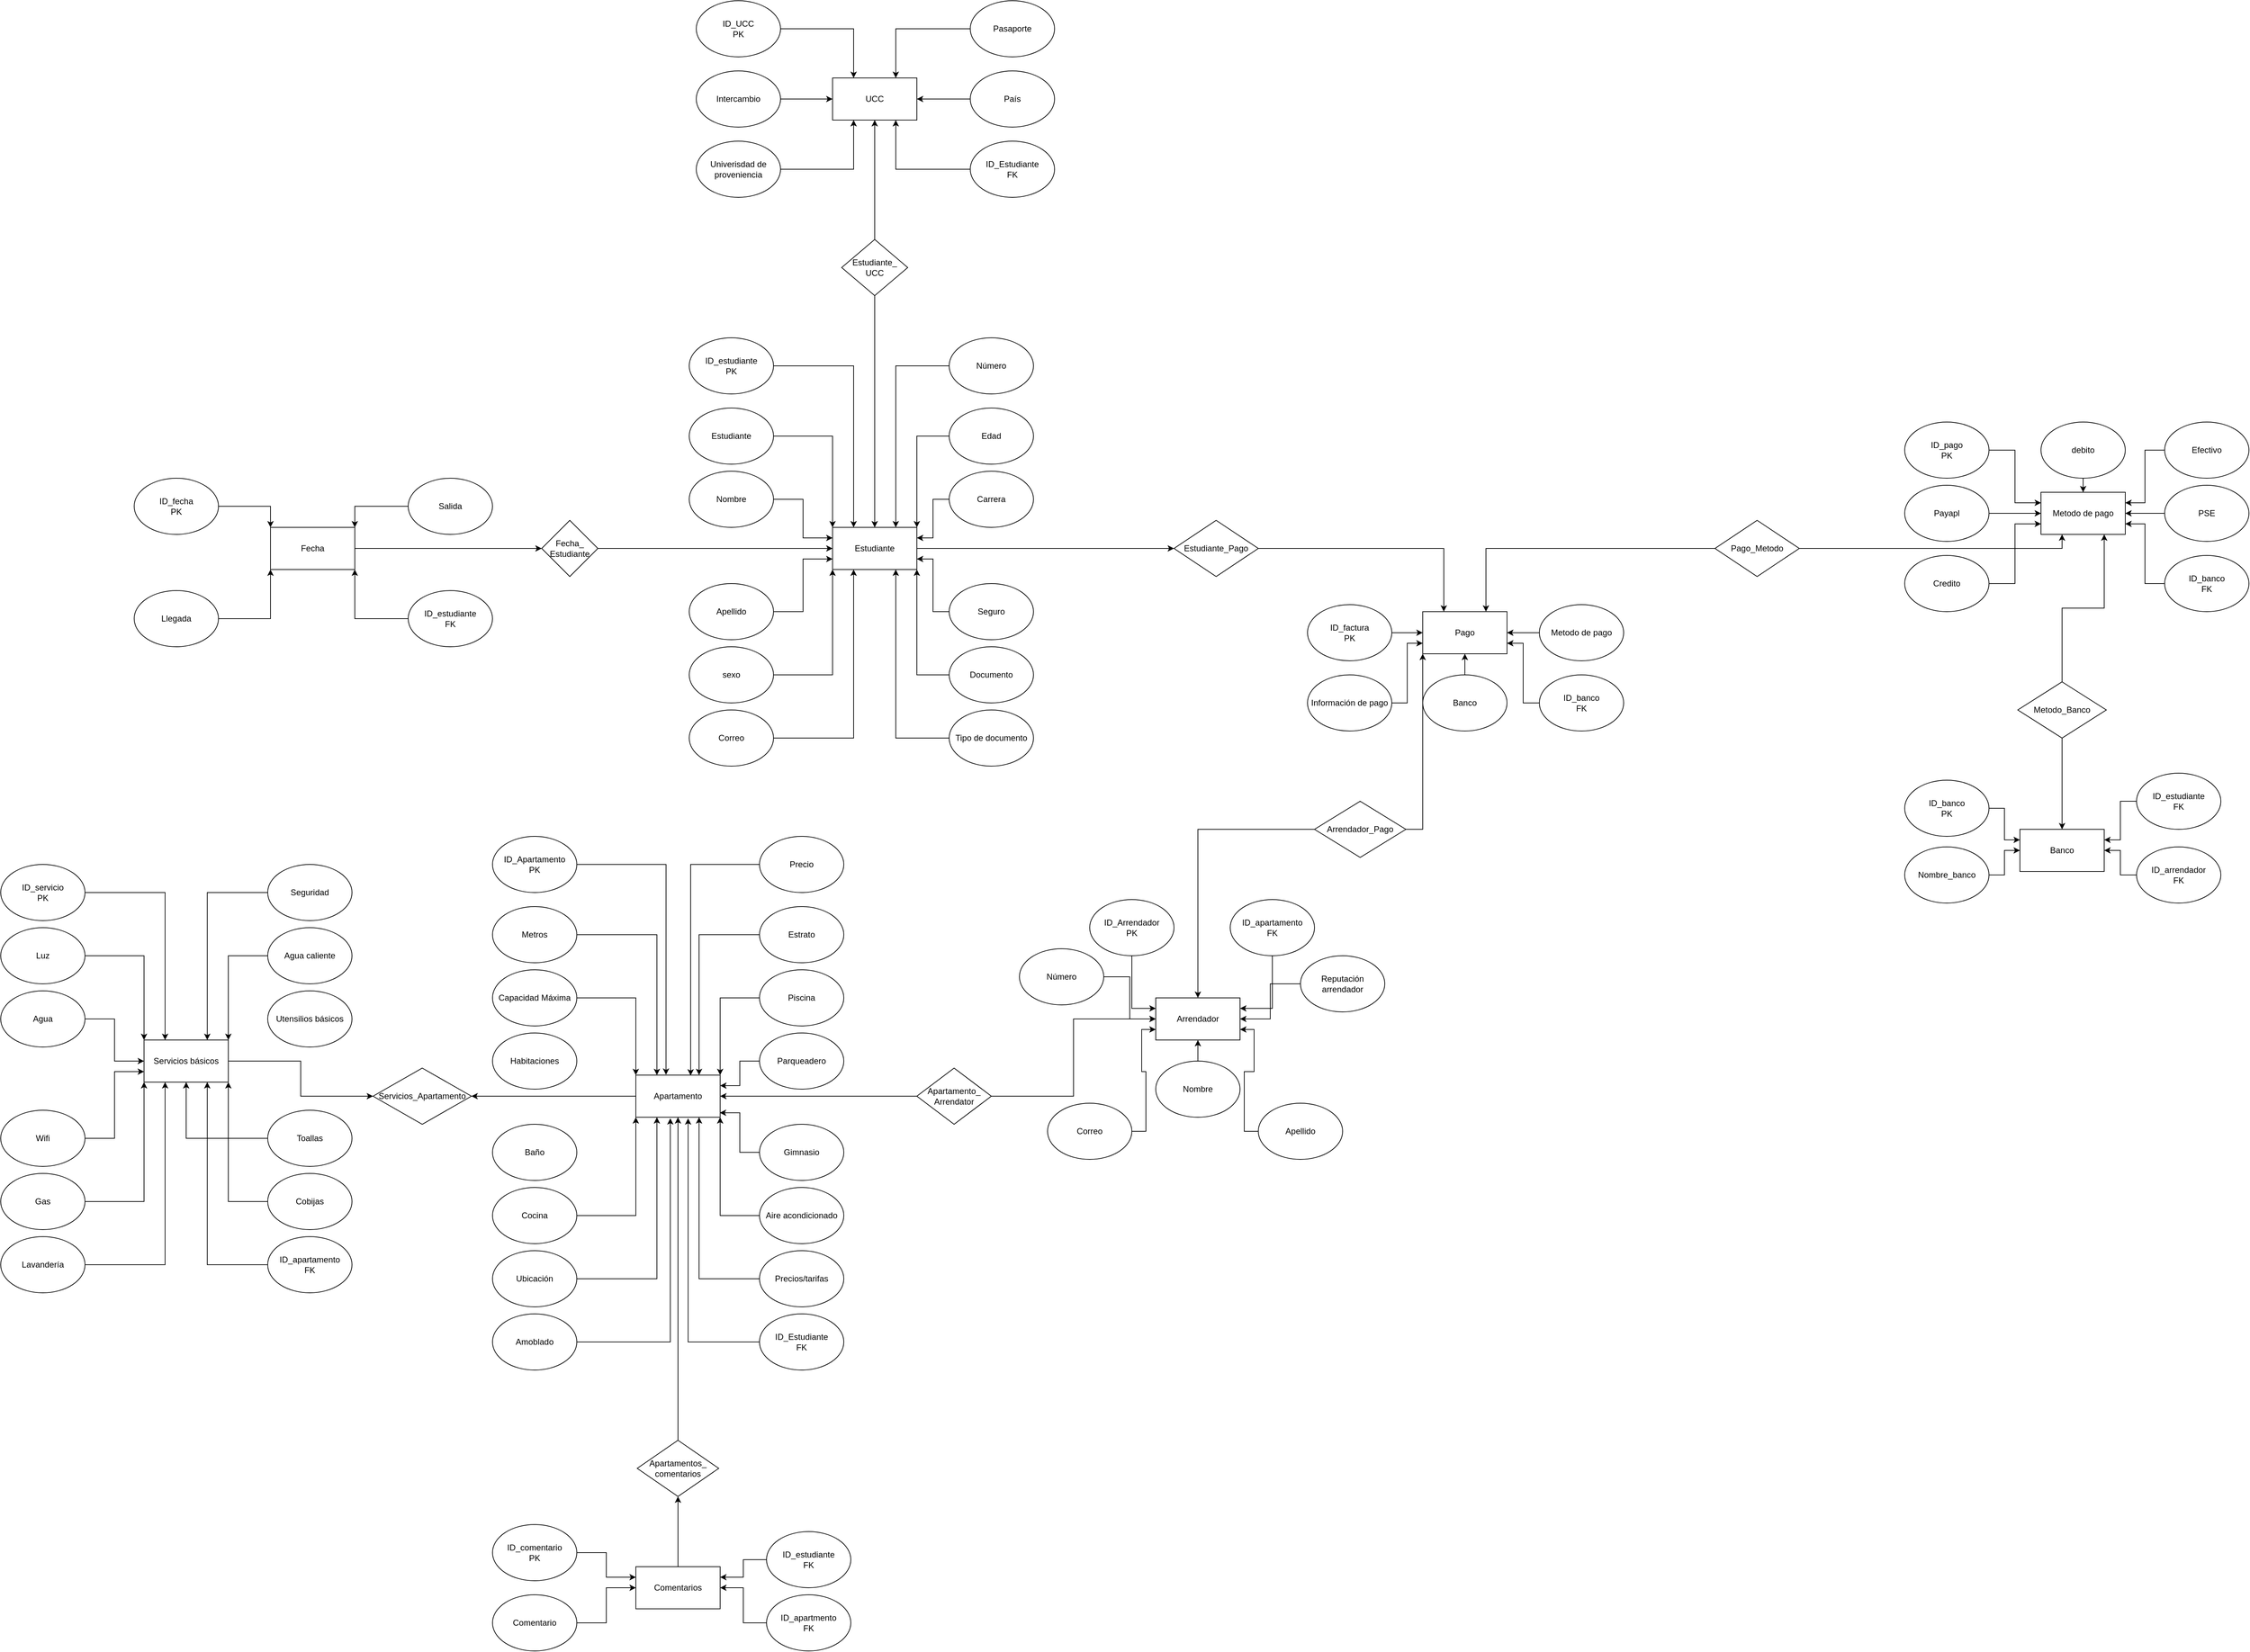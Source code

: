 <mxfile version="23.1.6" type="github">
  <diagram name="Página-1" id="ZzNNHVe_8twTR8Mrtp7F">
    <mxGraphModel dx="5942" dy="2925" grid="1" gridSize="10" guides="1" tooltips="1" connect="1" arrows="1" fold="1" page="1" pageScale="1" pageWidth="827" pageHeight="1169" math="0" shadow="0">
      <root>
        <mxCell id="0" />
        <mxCell id="1" parent="0" />
        <mxCell id="fCJxAa_oTawiMewNM9nU-630" style="edgeStyle=orthogonalEdgeStyle;rounded=0;orthogonalLoop=1;jettySize=auto;html=1;entryX=0;entryY=0.5;entryDx=0;entryDy=0;" edge="1" parent="1" source="fCJxAa_oTawiMewNM9nU-1" target="fCJxAa_oTawiMewNM9nU-629">
          <mxGeometry relative="1" as="geometry" />
        </mxCell>
        <mxCell id="fCJxAa_oTawiMewNM9nU-1" value="Estudiante" style="rounded=0;whiteSpace=wrap;html=1;" vertex="1" parent="1">
          <mxGeometry x="294" y="90" width="120" height="60" as="geometry" />
        </mxCell>
        <mxCell id="fCJxAa_oTawiMewNM9nU-24" style="edgeStyle=orthogonalEdgeStyle;rounded=0;orthogonalLoop=1;jettySize=auto;html=1;entryX=0;entryY=0;entryDx=0;entryDy=0;" edge="1" parent="1" source="fCJxAa_oTawiMewNM9nU-2" target="fCJxAa_oTawiMewNM9nU-1">
          <mxGeometry relative="1" as="geometry" />
        </mxCell>
        <mxCell id="fCJxAa_oTawiMewNM9nU-2" value="Estudiante" style="ellipse;whiteSpace=wrap;html=1;" vertex="1" parent="1">
          <mxGeometry x="90" y="-80" width="120" height="80" as="geometry" />
        </mxCell>
        <mxCell id="fCJxAa_oTawiMewNM9nU-26" style="edgeStyle=orthogonalEdgeStyle;rounded=0;orthogonalLoop=1;jettySize=auto;html=1;exitX=1;exitY=0.5;exitDx=0;exitDy=0;entryX=0;entryY=1;entryDx=0;entryDy=0;" edge="1" parent="1" source="fCJxAa_oTawiMewNM9nU-3" target="fCJxAa_oTawiMewNM9nU-1">
          <mxGeometry relative="1" as="geometry" />
        </mxCell>
        <mxCell id="fCJxAa_oTawiMewNM9nU-3" value="sexo" style="ellipse;whiteSpace=wrap;html=1;" vertex="1" parent="1">
          <mxGeometry x="90" y="260" width="120" height="80" as="geometry" />
        </mxCell>
        <mxCell id="fCJxAa_oTawiMewNM9nU-793" style="edgeStyle=orthogonalEdgeStyle;rounded=0;orthogonalLoop=1;jettySize=auto;html=1;entryX=0;entryY=0.75;entryDx=0;entryDy=0;" edge="1" parent="1" source="fCJxAa_oTawiMewNM9nU-4" target="fCJxAa_oTawiMewNM9nU-1">
          <mxGeometry relative="1" as="geometry" />
        </mxCell>
        <mxCell id="fCJxAa_oTawiMewNM9nU-4" value="Apellido" style="ellipse;whiteSpace=wrap;html=1;" vertex="1" parent="1">
          <mxGeometry x="90" y="170" width="120" height="80" as="geometry" />
        </mxCell>
        <mxCell id="fCJxAa_oTawiMewNM9nU-792" style="edgeStyle=orthogonalEdgeStyle;rounded=0;orthogonalLoop=1;jettySize=auto;html=1;entryX=0;entryY=0.25;entryDx=0;entryDy=0;" edge="1" parent="1" source="fCJxAa_oTawiMewNM9nU-6" target="fCJxAa_oTawiMewNM9nU-1">
          <mxGeometry relative="1" as="geometry" />
        </mxCell>
        <mxCell id="fCJxAa_oTawiMewNM9nU-6" value="Nombre" style="ellipse;whiteSpace=wrap;html=1;" vertex="1" parent="1">
          <mxGeometry x="90" y="10" width="120" height="80" as="geometry" />
        </mxCell>
        <mxCell id="fCJxAa_oTawiMewNM9nU-31" style="edgeStyle=orthogonalEdgeStyle;rounded=0;orthogonalLoop=1;jettySize=auto;html=1;exitX=1;exitY=0.5;exitDx=0;exitDy=0;entryX=0.25;entryY=1;entryDx=0;entryDy=0;" edge="1" parent="1" source="fCJxAa_oTawiMewNM9nU-7" target="fCJxAa_oTawiMewNM9nU-1">
          <mxGeometry relative="1" as="geometry" />
        </mxCell>
        <mxCell id="fCJxAa_oTawiMewNM9nU-7" value="Correo" style="ellipse;whiteSpace=wrap;html=1;" vertex="1" parent="1">
          <mxGeometry x="90" y="350" width="120" height="80" as="geometry" />
        </mxCell>
        <mxCell id="fCJxAa_oTawiMewNM9nU-32" style="edgeStyle=orthogonalEdgeStyle;rounded=0;orthogonalLoop=1;jettySize=auto;html=1;exitX=1;exitY=0.5;exitDx=0;exitDy=0;entryX=0.25;entryY=0;entryDx=0;entryDy=0;" edge="1" parent="1" source="fCJxAa_oTawiMewNM9nU-8" target="fCJxAa_oTawiMewNM9nU-1">
          <mxGeometry relative="1" as="geometry" />
        </mxCell>
        <mxCell id="fCJxAa_oTawiMewNM9nU-8" value="ID_estudiante&lt;br&gt;PK" style="ellipse;whiteSpace=wrap;html=1;" vertex="1" parent="1">
          <mxGeometry x="90" y="-180" width="120" height="80" as="geometry" />
        </mxCell>
        <mxCell id="fCJxAa_oTawiMewNM9nU-39" style="edgeStyle=orthogonalEdgeStyle;rounded=0;orthogonalLoop=1;jettySize=auto;html=1;entryX=0.75;entryY=1;entryDx=0;entryDy=0;" edge="1" parent="1" source="fCJxAa_oTawiMewNM9nU-10" target="fCJxAa_oTawiMewNM9nU-1">
          <mxGeometry relative="1" as="geometry" />
        </mxCell>
        <mxCell id="fCJxAa_oTawiMewNM9nU-10" value="Tipo de documento" style="ellipse;whiteSpace=wrap;html=1;" vertex="1" parent="1">
          <mxGeometry x="460" y="350" width="120" height="80" as="geometry" />
        </mxCell>
        <mxCell id="fCJxAa_oTawiMewNM9nU-33" style="edgeStyle=orthogonalEdgeStyle;rounded=0;orthogonalLoop=1;jettySize=auto;html=1;entryX=0.75;entryY=0;entryDx=0;entryDy=0;" edge="1" parent="1" source="fCJxAa_oTawiMewNM9nU-12" target="fCJxAa_oTawiMewNM9nU-1">
          <mxGeometry relative="1" as="geometry" />
        </mxCell>
        <mxCell id="fCJxAa_oTawiMewNM9nU-12" value="Número" style="ellipse;whiteSpace=wrap;html=1;" vertex="1" parent="1">
          <mxGeometry x="460" y="-180" width="120" height="80" as="geometry" />
        </mxCell>
        <mxCell id="fCJxAa_oTawiMewNM9nU-30" style="edgeStyle=orthogonalEdgeStyle;rounded=0;orthogonalLoop=1;jettySize=auto;html=1;entryX=1;entryY=0;entryDx=0;entryDy=0;" edge="1" parent="1" source="fCJxAa_oTawiMewNM9nU-13" target="fCJxAa_oTawiMewNM9nU-1">
          <mxGeometry relative="1" as="geometry" />
        </mxCell>
        <mxCell id="fCJxAa_oTawiMewNM9nU-13" value="Edad" style="ellipse;whiteSpace=wrap;html=1;" vertex="1" parent="1">
          <mxGeometry x="460" y="-80" width="120" height="80" as="geometry" />
        </mxCell>
        <mxCell id="fCJxAa_oTawiMewNM9nU-38" style="edgeStyle=orthogonalEdgeStyle;rounded=0;orthogonalLoop=1;jettySize=auto;html=1;entryX=1;entryY=1;entryDx=0;entryDy=0;" edge="1" parent="1" source="fCJxAa_oTawiMewNM9nU-14" target="fCJxAa_oTawiMewNM9nU-1">
          <mxGeometry relative="1" as="geometry" />
        </mxCell>
        <mxCell id="fCJxAa_oTawiMewNM9nU-14" value="Documento" style="ellipse;whiteSpace=wrap;html=1;" vertex="1" parent="1">
          <mxGeometry x="460" y="260" width="120" height="80" as="geometry" />
        </mxCell>
        <mxCell id="fCJxAa_oTawiMewNM9nU-794" style="edgeStyle=orthogonalEdgeStyle;rounded=0;orthogonalLoop=1;jettySize=auto;html=1;entryX=1;entryY=0.75;entryDx=0;entryDy=0;" edge="1" parent="1" source="fCJxAa_oTawiMewNM9nU-15" target="fCJxAa_oTawiMewNM9nU-1">
          <mxGeometry relative="1" as="geometry" />
        </mxCell>
        <mxCell id="fCJxAa_oTawiMewNM9nU-15" value="Seguro" style="ellipse;whiteSpace=wrap;html=1;" vertex="1" parent="1">
          <mxGeometry x="460" y="170" width="120" height="80" as="geometry" />
        </mxCell>
        <mxCell id="fCJxAa_oTawiMewNM9nU-795" style="edgeStyle=orthogonalEdgeStyle;rounded=0;orthogonalLoop=1;jettySize=auto;html=1;entryX=1;entryY=0.25;entryDx=0;entryDy=0;" edge="1" parent="1" source="fCJxAa_oTawiMewNM9nU-16" target="fCJxAa_oTawiMewNM9nU-1">
          <mxGeometry relative="1" as="geometry" />
        </mxCell>
        <mxCell id="fCJxAa_oTawiMewNM9nU-16" value="Carrera" style="ellipse;whiteSpace=wrap;html=1;" vertex="1" parent="1">
          <mxGeometry x="460" y="10" width="120" height="80" as="geometry" />
        </mxCell>
        <mxCell id="fCJxAa_oTawiMewNM9nU-43" value="UCC" style="rounded=0;whiteSpace=wrap;html=1;" vertex="1" parent="1">
          <mxGeometry x="294" y="-550" width="120" height="60" as="geometry" />
        </mxCell>
        <mxCell id="fCJxAa_oTawiMewNM9nU-71" style="edgeStyle=orthogonalEdgeStyle;rounded=0;orthogonalLoop=1;jettySize=auto;html=1;entryX=0;entryY=0.5;entryDx=0;entryDy=0;" edge="1" parent="1" source="fCJxAa_oTawiMewNM9nU-45" target="fCJxAa_oTawiMewNM9nU-43">
          <mxGeometry relative="1" as="geometry" />
        </mxCell>
        <mxCell id="fCJxAa_oTawiMewNM9nU-45" value="Intercambio" style="ellipse;whiteSpace=wrap;html=1;" vertex="1" parent="1">
          <mxGeometry x="100" y="-560" width="120" height="80" as="geometry" />
        </mxCell>
        <mxCell id="fCJxAa_oTawiMewNM9nU-75" style="edgeStyle=orthogonalEdgeStyle;rounded=0;orthogonalLoop=1;jettySize=auto;html=1;entryX=0.25;entryY=1;entryDx=0;entryDy=0;" edge="1" parent="1" source="fCJxAa_oTawiMewNM9nU-51" target="fCJxAa_oTawiMewNM9nU-43">
          <mxGeometry relative="1" as="geometry" />
        </mxCell>
        <mxCell id="fCJxAa_oTawiMewNM9nU-51" value="Univerisdad de proveniencia" style="ellipse;whiteSpace=wrap;html=1;" vertex="1" parent="1">
          <mxGeometry x="100" y="-460" width="120" height="80" as="geometry" />
        </mxCell>
        <mxCell id="fCJxAa_oTawiMewNM9nU-73" style="edgeStyle=orthogonalEdgeStyle;rounded=0;orthogonalLoop=1;jettySize=auto;html=1;entryX=0.25;entryY=0;entryDx=0;entryDy=0;" edge="1" parent="1" source="fCJxAa_oTawiMewNM9nU-55" target="fCJxAa_oTawiMewNM9nU-43">
          <mxGeometry relative="1" as="geometry" />
        </mxCell>
        <mxCell id="fCJxAa_oTawiMewNM9nU-55" value="ID_UCC&lt;br&gt;PK" style="ellipse;whiteSpace=wrap;html=1;" vertex="1" parent="1">
          <mxGeometry x="100" y="-660" width="120" height="80" as="geometry" />
        </mxCell>
        <mxCell id="fCJxAa_oTawiMewNM9nU-74" style="edgeStyle=orthogonalEdgeStyle;rounded=0;orthogonalLoop=1;jettySize=auto;html=1;entryX=0.75;entryY=0;entryDx=0;entryDy=0;" edge="1" parent="1" source="fCJxAa_oTawiMewNM9nU-59" target="fCJxAa_oTawiMewNM9nU-43">
          <mxGeometry relative="1" as="geometry" />
        </mxCell>
        <mxCell id="fCJxAa_oTawiMewNM9nU-59" value="Pasaporte" style="ellipse;whiteSpace=wrap;html=1;" vertex="1" parent="1">
          <mxGeometry x="490" y="-660" width="120" height="80" as="geometry" />
        </mxCell>
        <mxCell id="fCJxAa_oTawiMewNM9nU-72" style="edgeStyle=orthogonalEdgeStyle;rounded=0;orthogonalLoop=1;jettySize=auto;html=1;entryX=1;entryY=0.5;entryDx=0;entryDy=0;" edge="1" parent="1" source="fCJxAa_oTawiMewNM9nU-61" target="fCJxAa_oTawiMewNM9nU-43">
          <mxGeometry relative="1" as="geometry" />
        </mxCell>
        <mxCell id="fCJxAa_oTawiMewNM9nU-61" value="País" style="ellipse;whiteSpace=wrap;html=1;" vertex="1" parent="1">
          <mxGeometry x="490" y="-560" width="120" height="80" as="geometry" />
        </mxCell>
        <mxCell id="fCJxAa_oTawiMewNM9nU-202" style="edgeStyle=orthogonalEdgeStyle;rounded=0;orthogonalLoop=1;jettySize=auto;html=1;exitX=0;exitY=0.5;exitDx=0;exitDy=0;entryX=0.75;entryY=1;entryDx=0;entryDy=0;" edge="1" parent="1" source="fCJxAa_oTawiMewNM9nU-67" target="fCJxAa_oTawiMewNM9nU-43">
          <mxGeometry relative="1" as="geometry" />
        </mxCell>
        <mxCell id="fCJxAa_oTawiMewNM9nU-67" value="ID_Estudiante&lt;br&gt;FK" style="ellipse;whiteSpace=wrap;html=1;" vertex="1" parent="1">
          <mxGeometry x="490" y="-460" width="120" height="80" as="geometry" />
        </mxCell>
        <mxCell id="fCJxAa_oTawiMewNM9nU-294" value="Arrendador" style="rounded=0;whiteSpace=wrap;html=1;" vertex="1" parent="1">
          <mxGeometry x="754" y="760" width="120" height="60" as="geometry" />
        </mxCell>
        <mxCell id="fCJxAa_oTawiMewNM9nU-302" style="edgeStyle=orthogonalEdgeStyle;rounded=0;orthogonalLoop=1;jettySize=auto;html=1;entryX=0;entryY=0.25;entryDx=0;entryDy=0;" edge="1" parent="1" source="fCJxAa_oTawiMewNM9nU-295" target="fCJxAa_oTawiMewNM9nU-294">
          <mxGeometry relative="1" as="geometry" />
        </mxCell>
        <mxCell id="fCJxAa_oTawiMewNM9nU-295" value="ID_Arrendador&lt;br&gt;PK" style="ellipse;whiteSpace=wrap;html=1;" vertex="1" parent="1">
          <mxGeometry x="660" y="620" width="120" height="80" as="geometry" />
        </mxCell>
        <mxCell id="fCJxAa_oTawiMewNM9nU-304" style="edgeStyle=orthogonalEdgeStyle;rounded=0;orthogonalLoop=1;jettySize=auto;html=1;entryX=0;entryY=0.75;entryDx=0;entryDy=0;" edge="1" parent="1" source="fCJxAa_oTawiMewNM9nU-296" target="fCJxAa_oTawiMewNM9nU-294">
          <mxGeometry relative="1" as="geometry" />
        </mxCell>
        <mxCell id="fCJxAa_oTawiMewNM9nU-296" value="Correo" style="ellipse;whiteSpace=wrap;html=1;" vertex="1" parent="1">
          <mxGeometry x="600" y="910" width="120" height="80" as="geometry" />
        </mxCell>
        <mxCell id="fCJxAa_oTawiMewNM9nU-303" style="edgeStyle=orthogonalEdgeStyle;rounded=0;orthogonalLoop=1;jettySize=auto;html=1;exitX=1;exitY=0.5;exitDx=0;exitDy=0;entryX=0;entryY=0.5;entryDx=0;entryDy=0;" edge="1" parent="1" source="fCJxAa_oTawiMewNM9nU-297" target="fCJxAa_oTawiMewNM9nU-294">
          <mxGeometry relative="1" as="geometry" />
        </mxCell>
        <mxCell id="fCJxAa_oTawiMewNM9nU-297" value="Número" style="ellipse;whiteSpace=wrap;html=1;" vertex="1" parent="1">
          <mxGeometry x="560" y="690" width="120" height="80" as="geometry" />
        </mxCell>
        <mxCell id="fCJxAa_oTawiMewNM9nU-305" style="edgeStyle=orthogonalEdgeStyle;rounded=0;orthogonalLoop=1;jettySize=auto;html=1;" edge="1" parent="1" source="fCJxAa_oTawiMewNM9nU-298" target="fCJxAa_oTawiMewNM9nU-294">
          <mxGeometry relative="1" as="geometry" />
        </mxCell>
        <mxCell id="fCJxAa_oTawiMewNM9nU-298" value="Nombre" style="ellipse;whiteSpace=wrap;html=1;" vertex="1" parent="1">
          <mxGeometry x="754" y="850" width="120" height="80" as="geometry" />
        </mxCell>
        <mxCell id="fCJxAa_oTawiMewNM9nU-308" style="edgeStyle=orthogonalEdgeStyle;rounded=0;orthogonalLoop=1;jettySize=auto;html=1;entryX=1;entryY=0.25;entryDx=0;entryDy=0;" edge="1" parent="1" source="fCJxAa_oTawiMewNM9nU-299" target="fCJxAa_oTawiMewNM9nU-294">
          <mxGeometry relative="1" as="geometry" />
        </mxCell>
        <mxCell id="fCJxAa_oTawiMewNM9nU-299" value="ID_apartamento&lt;br&gt;FK" style="ellipse;whiteSpace=wrap;html=1;" vertex="1" parent="1">
          <mxGeometry x="860" y="620" width="120" height="80" as="geometry" />
        </mxCell>
        <mxCell id="fCJxAa_oTawiMewNM9nU-306" style="edgeStyle=orthogonalEdgeStyle;rounded=0;orthogonalLoop=1;jettySize=auto;html=1;entryX=1;entryY=0.75;entryDx=0;entryDy=0;" edge="1" parent="1" source="fCJxAa_oTawiMewNM9nU-300" target="fCJxAa_oTawiMewNM9nU-294">
          <mxGeometry relative="1" as="geometry" />
        </mxCell>
        <mxCell id="fCJxAa_oTawiMewNM9nU-300" value="Apellido" style="ellipse;whiteSpace=wrap;html=1;" vertex="1" parent="1">
          <mxGeometry x="900" y="910" width="120" height="80" as="geometry" />
        </mxCell>
        <mxCell id="fCJxAa_oTawiMewNM9nU-307" style="edgeStyle=orthogonalEdgeStyle;rounded=0;orthogonalLoop=1;jettySize=auto;html=1;entryX=1;entryY=0.5;entryDx=0;entryDy=0;" edge="1" parent="1" source="fCJxAa_oTawiMewNM9nU-301" target="fCJxAa_oTawiMewNM9nU-294">
          <mxGeometry relative="1" as="geometry" />
        </mxCell>
        <mxCell id="fCJxAa_oTawiMewNM9nU-301" value="Reputación arrendador" style="ellipse;whiteSpace=wrap;html=1;" vertex="1" parent="1">
          <mxGeometry x="960" y="700" width="120" height="80" as="geometry" />
        </mxCell>
        <mxCell id="fCJxAa_oTawiMewNM9nU-726" style="edgeStyle=orthogonalEdgeStyle;rounded=0;orthogonalLoop=1;jettySize=auto;html=1;entryX=1;entryY=0.5;entryDx=0;entryDy=0;" edge="1" parent="1" source="fCJxAa_oTawiMewNM9nU-334" target="fCJxAa_oTawiMewNM9nU-724">
          <mxGeometry relative="1" as="geometry" />
        </mxCell>
        <mxCell id="fCJxAa_oTawiMewNM9nU-334" value="Apartamento" style="rounded=0;whiteSpace=wrap;html=1;" vertex="1" parent="1">
          <mxGeometry x="14" y="870" width="120" height="60" as="geometry" />
        </mxCell>
        <mxCell id="fCJxAa_oTawiMewNM9nU-335" style="edgeStyle=orthogonalEdgeStyle;rounded=0;orthogonalLoop=1;jettySize=auto;html=1;entryX=0;entryY=0;entryDx=0;entryDy=0;" edge="1" parent="1" source="fCJxAa_oTawiMewNM9nU-336" target="fCJxAa_oTawiMewNM9nU-334">
          <mxGeometry relative="1" as="geometry" />
        </mxCell>
        <mxCell id="fCJxAa_oTawiMewNM9nU-336" value="Capacidad Máxima" style="ellipse;whiteSpace=wrap;html=1;" vertex="1" parent="1">
          <mxGeometry x="-190" y="720" width="120" height="80" as="geometry" />
        </mxCell>
        <mxCell id="fCJxAa_oTawiMewNM9nU-337" style="edgeStyle=orthogonalEdgeStyle;rounded=0;orthogonalLoop=1;jettySize=auto;html=1;exitX=1;exitY=0.5;exitDx=0;exitDy=0;entryX=0;entryY=1;entryDx=0;entryDy=0;" edge="1" parent="1" source="fCJxAa_oTawiMewNM9nU-338" target="fCJxAa_oTawiMewNM9nU-334">
          <mxGeometry relative="1" as="geometry" />
        </mxCell>
        <mxCell id="fCJxAa_oTawiMewNM9nU-338" value="Cocina" style="ellipse;whiteSpace=wrap;html=1;" vertex="1" parent="1">
          <mxGeometry x="-190" y="1030" width="120" height="80" as="geometry" />
        </mxCell>
        <mxCell id="fCJxAa_oTawiMewNM9nU-340" value="Baño" style="ellipse;whiteSpace=wrap;html=1;" vertex="1" parent="1">
          <mxGeometry x="-190" y="940" width="120" height="80" as="geometry" />
        </mxCell>
        <mxCell id="fCJxAa_oTawiMewNM9nU-342" value="Habitaciones" style="ellipse;whiteSpace=wrap;html=1;" vertex="1" parent="1">
          <mxGeometry x="-190" y="810" width="120" height="80" as="geometry" />
        </mxCell>
        <mxCell id="fCJxAa_oTawiMewNM9nU-343" style="edgeStyle=orthogonalEdgeStyle;rounded=0;orthogonalLoop=1;jettySize=auto;html=1;exitX=1;exitY=0.5;exitDx=0;exitDy=0;entryX=0.25;entryY=1;entryDx=0;entryDy=0;" edge="1" parent="1" source="fCJxAa_oTawiMewNM9nU-344" target="fCJxAa_oTawiMewNM9nU-334">
          <mxGeometry relative="1" as="geometry" />
        </mxCell>
        <mxCell id="fCJxAa_oTawiMewNM9nU-344" value="Ubicación" style="ellipse;whiteSpace=wrap;html=1;" vertex="1" parent="1">
          <mxGeometry x="-190" y="1120" width="120" height="80" as="geometry" />
        </mxCell>
        <mxCell id="fCJxAa_oTawiMewNM9nU-345" style="edgeStyle=orthogonalEdgeStyle;rounded=0;orthogonalLoop=1;jettySize=auto;html=1;exitX=1;exitY=0.5;exitDx=0;exitDy=0;entryX=0.25;entryY=0;entryDx=0;entryDy=0;" edge="1" parent="1" source="fCJxAa_oTawiMewNM9nU-346" target="fCJxAa_oTawiMewNM9nU-334">
          <mxGeometry relative="1" as="geometry" />
        </mxCell>
        <mxCell id="fCJxAa_oTawiMewNM9nU-346" value="Metros" style="ellipse;whiteSpace=wrap;html=1;" vertex="1" parent="1">
          <mxGeometry x="-190" y="630" width="120" height="80" as="geometry" />
        </mxCell>
        <mxCell id="fCJxAa_oTawiMewNM9nU-347" style="edgeStyle=orthogonalEdgeStyle;rounded=0;orthogonalLoop=1;jettySize=auto;html=1;entryX=0.75;entryY=1;entryDx=0;entryDy=0;" edge="1" parent="1" source="fCJxAa_oTawiMewNM9nU-348" target="fCJxAa_oTawiMewNM9nU-334">
          <mxGeometry relative="1" as="geometry" />
        </mxCell>
        <mxCell id="fCJxAa_oTawiMewNM9nU-348" value="Precios/tarifas" style="ellipse;whiteSpace=wrap;html=1;" vertex="1" parent="1">
          <mxGeometry x="190" y="1120" width="120" height="80" as="geometry" />
        </mxCell>
        <mxCell id="fCJxAa_oTawiMewNM9nU-349" style="edgeStyle=orthogonalEdgeStyle;rounded=0;orthogonalLoop=1;jettySize=auto;html=1;entryX=0.75;entryY=0;entryDx=0;entryDy=0;" edge="1" parent="1" source="fCJxAa_oTawiMewNM9nU-350" target="fCJxAa_oTawiMewNM9nU-334">
          <mxGeometry relative="1" as="geometry" />
        </mxCell>
        <mxCell id="fCJxAa_oTawiMewNM9nU-350" value="Estrato" style="ellipse;whiteSpace=wrap;html=1;" vertex="1" parent="1">
          <mxGeometry x="190" y="630" width="120" height="80" as="geometry" />
        </mxCell>
        <mxCell id="fCJxAa_oTawiMewNM9nU-351" style="edgeStyle=orthogonalEdgeStyle;rounded=0;orthogonalLoop=1;jettySize=auto;html=1;entryX=1;entryY=0;entryDx=0;entryDy=0;" edge="1" parent="1" source="fCJxAa_oTawiMewNM9nU-352" target="fCJxAa_oTawiMewNM9nU-334">
          <mxGeometry relative="1" as="geometry" />
        </mxCell>
        <mxCell id="fCJxAa_oTawiMewNM9nU-352" value="Piscina" style="ellipse;whiteSpace=wrap;html=1;" vertex="1" parent="1">
          <mxGeometry x="190" y="720" width="120" height="80" as="geometry" />
        </mxCell>
        <mxCell id="fCJxAa_oTawiMewNM9nU-353" style="edgeStyle=orthogonalEdgeStyle;rounded=0;orthogonalLoop=1;jettySize=auto;html=1;entryX=1;entryY=1;entryDx=0;entryDy=0;" edge="1" parent="1" source="fCJxAa_oTawiMewNM9nU-354" target="fCJxAa_oTawiMewNM9nU-334">
          <mxGeometry relative="1" as="geometry" />
        </mxCell>
        <mxCell id="fCJxAa_oTawiMewNM9nU-354" value="Aire acondicionado" style="ellipse;whiteSpace=wrap;html=1;" vertex="1" parent="1">
          <mxGeometry x="190" y="1030" width="120" height="80" as="geometry" />
        </mxCell>
        <mxCell id="fCJxAa_oTawiMewNM9nU-356" value="Gimnasio" style="ellipse;whiteSpace=wrap;html=1;" vertex="1" parent="1">
          <mxGeometry x="190" y="940" width="120" height="80" as="geometry" />
        </mxCell>
        <mxCell id="fCJxAa_oTawiMewNM9nU-720" style="edgeStyle=orthogonalEdgeStyle;rounded=0;orthogonalLoop=1;jettySize=auto;html=1;entryX=1;entryY=0.25;entryDx=0;entryDy=0;" edge="1" parent="1" source="fCJxAa_oTawiMewNM9nU-358" target="fCJxAa_oTawiMewNM9nU-334">
          <mxGeometry relative="1" as="geometry" />
        </mxCell>
        <mxCell id="fCJxAa_oTawiMewNM9nU-358" value="Parqueadero" style="ellipse;whiteSpace=wrap;html=1;" vertex="1" parent="1">
          <mxGeometry x="190" y="810" width="120" height="80" as="geometry" />
        </mxCell>
        <mxCell id="fCJxAa_oTawiMewNM9nU-359" value="Amoblado" style="ellipse;whiteSpace=wrap;html=1;" vertex="1" parent="1">
          <mxGeometry x="-190" y="1210" width="120" height="80" as="geometry" />
        </mxCell>
        <mxCell id="fCJxAa_oTawiMewNM9nU-360" value="ID_Estudiante&lt;br&gt;FK" style="ellipse;whiteSpace=wrap;html=1;" vertex="1" parent="1">
          <mxGeometry x="190" y="1210" width="120" height="80" as="geometry" />
        </mxCell>
        <mxCell id="fCJxAa_oTawiMewNM9nU-361" value="ID_Apartamento&lt;br&gt;PK" style="ellipse;whiteSpace=wrap;html=1;" vertex="1" parent="1">
          <mxGeometry x="-190" y="530" width="120" height="80" as="geometry" />
        </mxCell>
        <mxCell id="fCJxAa_oTawiMewNM9nU-362" value="Precio" style="ellipse;whiteSpace=wrap;html=1;" vertex="1" parent="1">
          <mxGeometry x="190" y="530" width="120" height="80" as="geometry" />
        </mxCell>
        <mxCell id="fCJxAa_oTawiMewNM9nU-363" style="edgeStyle=orthogonalEdgeStyle;rounded=0;orthogonalLoop=1;jettySize=auto;html=1;entryX=0.409;entryY=1.024;entryDx=0;entryDy=0;entryPerimeter=0;" edge="1" parent="1" source="fCJxAa_oTawiMewNM9nU-359" target="fCJxAa_oTawiMewNM9nU-334">
          <mxGeometry relative="1" as="geometry" />
        </mxCell>
        <mxCell id="fCJxAa_oTawiMewNM9nU-364" style="edgeStyle=orthogonalEdgeStyle;rounded=0;orthogonalLoop=1;jettySize=auto;html=1;entryX=0.62;entryY=1.025;entryDx=0;entryDy=0;entryPerimeter=0;" edge="1" parent="1" source="fCJxAa_oTawiMewNM9nU-360" target="fCJxAa_oTawiMewNM9nU-334">
          <mxGeometry relative="1" as="geometry" />
        </mxCell>
        <mxCell id="fCJxAa_oTawiMewNM9nU-365" style="edgeStyle=orthogonalEdgeStyle;rounded=0;orthogonalLoop=1;jettySize=auto;html=1;entryX=0.358;entryY=-0.008;entryDx=0;entryDy=0;entryPerimeter=0;" edge="1" parent="1" source="fCJxAa_oTawiMewNM9nU-361" target="fCJxAa_oTawiMewNM9nU-334">
          <mxGeometry relative="1" as="geometry" />
        </mxCell>
        <mxCell id="fCJxAa_oTawiMewNM9nU-367" style="edgeStyle=orthogonalEdgeStyle;rounded=0;orthogonalLoop=1;jettySize=auto;html=1;entryX=0.65;entryY=0.01;entryDx=0;entryDy=0;entryPerimeter=0;" edge="1" parent="1" source="fCJxAa_oTawiMewNM9nU-362" target="fCJxAa_oTawiMewNM9nU-334">
          <mxGeometry relative="1" as="geometry" />
        </mxCell>
        <mxCell id="fCJxAa_oTawiMewNM9nU-725" style="edgeStyle=orthogonalEdgeStyle;rounded=0;orthogonalLoop=1;jettySize=auto;html=1;entryX=0;entryY=0.5;entryDx=0;entryDy=0;" edge="1" parent="1" source="fCJxAa_oTawiMewNM9nU-464" target="fCJxAa_oTawiMewNM9nU-724">
          <mxGeometry relative="1" as="geometry" />
        </mxCell>
        <mxCell id="fCJxAa_oTawiMewNM9nU-464" value="Servicios básicos" style="rounded=0;whiteSpace=wrap;html=1;" vertex="1" parent="1">
          <mxGeometry x="-686" y="820" width="120" height="60" as="geometry" />
        </mxCell>
        <mxCell id="fCJxAa_oTawiMewNM9nU-465" style="edgeStyle=orthogonalEdgeStyle;rounded=0;orthogonalLoop=1;jettySize=auto;html=1;entryX=0;entryY=0;entryDx=0;entryDy=0;" edge="1" parent="1" source="fCJxAa_oTawiMewNM9nU-466" target="fCJxAa_oTawiMewNM9nU-464">
          <mxGeometry relative="1" as="geometry" />
        </mxCell>
        <mxCell id="fCJxAa_oTawiMewNM9nU-466" value="Luz" style="ellipse;whiteSpace=wrap;html=1;" vertex="1" parent="1">
          <mxGeometry x="-890" y="660" width="120" height="80" as="geometry" />
        </mxCell>
        <mxCell id="fCJxAa_oTawiMewNM9nU-467" style="edgeStyle=orthogonalEdgeStyle;rounded=0;orthogonalLoop=1;jettySize=auto;html=1;exitX=1;exitY=0.5;exitDx=0;exitDy=0;entryX=0;entryY=1;entryDx=0;entryDy=0;" edge="1" parent="1" source="fCJxAa_oTawiMewNM9nU-468" target="fCJxAa_oTawiMewNM9nU-464">
          <mxGeometry relative="1" as="geometry" />
        </mxCell>
        <mxCell id="fCJxAa_oTawiMewNM9nU-468" value="Gas" style="ellipse;whiteSpace=wrap;html=1;" vertex="1" parent="1">
          <mxGeometry x="-890" y="1010" width="120" height="80" as="geometry" />
        </mxCell>
        <mxCell id="fCJxAa_oTawiMewNM9nU-469" style="edgeStyle=orthogonalEdgeStyle;rounded=0;orthogonalLoop=1;jettySize=auto;html=1;exitX=1;exitY=0.5;exitDx=0;exitDy=0;entryX=0;entryY=0.75;entryDx=0;entryDy=0;" edge="1" parent="1" source="fCJxAa_oTawiMewNM9nU-470" target="fCJxAa_oTawiMewNM9nU-464">
          <mxGeometry relative="1" as="geometry" />
        </mxCell>
        <mxCell id="fCJxAa_oTawiMewNM9nU-470" value="Wifi" style="ellipse;whiteSpace=wrap;html=1;" vertex="1" parent="1">
          <mxGeometry x="-890" y="920" width="120" height="80" as="geometry" />
        </mxCell>
        <mxCell id="fCJxAa_oTawiMewNM9nU-471" style="edgeStyle=orthogonalEdgeStyle;rounded=0;orthogonalLoop=1;jettySize=auto;html=1;" edge="1" parent="1" source="fCJxAa_oTawiMewNM9nU-472" target="fCJxAa_oTawiMewNM9nU-464">
          <mxGeometry relative="1" as="geometry" />
        </mxCell>
        <mxCell id="fCJxAa_oTawiMewNM9nU-472" value="Agua" style="ellipse;whiteSpace=wrap;html=1;" vertex="1" parent="1">
          <mxGeometry x="-890" y="750" width="120" height="80" as="geometry" />
        </mxCell>
        <mxCell id="fCJxAa_oTawiMewNM9nU-473" style="edgeStyle=orthogonalEdgeStyle;rounded=0;orthogonalLoop=1;jettySize=auto;html=1;exitX=1;exitY=0.5;exitDx=0;exitDy=0;entryX=0.25;entryY=1;entryDx=0;entryDy=0;" edge="1" parent="1" source="fCJxAa_oTawiMewNM9nU-474" target="fCJxAa_oTawiMewNM9nU-464">
          <mxGeometry relative="1" as="geometry" />
        </mxCell>
        <mxCell id="fCJxAa_oTawiMewNM9nU-474" value="Lavandería" style="ellipse;whiteSpace=wrap;html=1;" vertex="1" parent="1">
          <mxGeometry x="-890" y="1100" width="120" height="80" as="geometry" />
        </mxCell>
        <mxCell id="fCJxAa_oTawiMewNM9nU-475" style="edgeStyle=orthogonalEdgeStyle;rounded=0;orthogonalLoop=1;jettySize=auto;html=1;exitX=1;exitY=0.5;exitDx=0;exitDy=0;entryX=0.25;entryY=0;entryDx=0;entryDy=0;" edge="1" parent="1" source="fCJxAa_oTawiMewNM9nU-476" target="fCJxAa_oTawiMewNM9nU-464">
          <mxGeometry relative="1" as="geometry" />
        </mxCell>
        <mxCell id="fCJxAa_oTawiMewNM9nU-476" value="ID_servicio&lt;br&gt;PK" style="ellipse;whiteSpace=wrap;html=1;" vertex="1" parent="1">
          <mxGeometry x="-890" y="570" width="120" height="80" as="geometry" />
        </mxCell>
        <mxCell id="fCJxAa_oTawiMewNM9nU-477" style="edgeStyle=orthogonalEdgeStyle;rounded=0;orthogonalLoop=1;jettySize=auto;html=1;entryX=0.75;entryY=1;entryDx=0;entryDy=0;" edge="1" parent="1" source="fCJxAa_oTawiMewNM9nU-478" target="fCJxAa_oTawiMewNM9nU-464">
          <mxGeometry relative="1" as="geometry" />
        </mxCell>
        <mxCell id="fCJxAa_oTawiMewNM9nU-478" value="ID_apartamento&lt;br&gt;FK" style="ellipse;whiteSpace=wrap;html=1;" vertex="1" parent="1">
          <mxGeometry x="-510" y="1100" width="120" height="80" as="geometry" />
        </mxCell>
        <mxCell id="fCJxAa_oTawiMewNM9nU-479" style="edgeStyle=orthogonalEdgeStyle;rounded=0;orthogonalLoop=1;jettySize=auto;html=1;entryX=0.75;entryY=0;entryDx=0;entryDy=0;" edge="1" parent="1" source="fCJxAa_oTawiMewNM9nU-480" target="fCJxAa_oTawiMewNM9nU-464">
          <mxGeometry relative="1" as="geometry" />
        </mxCell>
        <mxCell id="fCJxAa_oTawiMewNM9nU-480" value="Seguridad" style="ellipse;whiteSpace=wrap;html=1;" vertex="1" parent="1">
          <mxGeometry x="-510" y="570" width="120" height="80" as="geometry" />
        </mxCell>
        <mxCell id="fCJxAa_oTawiMewNM9nU-481" style="edgeStyle=orthogonalEdgeStyle;rounded=0;orthogonalLoop=1;jettySize=auto;html=1;entryX=1;entryY=0;entryDx=0;entryDy=0;" edge="1" parent="1" source="fCJxAa_oTawiMewNM9nU-482" target="fCJxAa_oTawiMewNM9nU-464">
          <mxGeometry relative="1" as="geometry" />
        </mxCell>
        <mxCell id="fCJxAa_oTawiMewNM9nU-482" value="Agua caliente" style="ellipse;whiteSpace=wrap;html=1;" vertex="1" parent="1">
          <mxGeometry x="-510" y="660" width="120" height="80" as="geometry" />
        </mxCell>
        <mxCell id="fCJxAa_oTawiMewNM9nU-483" style="edgeStyle=orthogonalEdgeStyle;rounded=0;orthogonalLoop=1;jettySize=auto;html=1;entryX=1;entryY=1;entryDx=0;entryDy=0;" edge="1" parent="1" source="fCJxAa_oTawiMewNM9nU-484" target="fCJxAa_oTawiMewNM9nU-464">
          <mxGeometry relative="1" as="geometry" />
        </mxCell>
        <mxCell id="fCJxAa_oTawiMewNM9nU-484" value="Cobijas" style="ellipse;whiteSpace=wrap;html=1;" vertex="1" parent="1">
          <mxGeometry x="-510" y="1010" width="120" height="80" as="geometry" />
        </mxCell>
        <mxCell id="fCJxAa_oTawiMewNM9nU-485" value="" style="edgeStyle=orthogonalEdgeStyle;rounded=0;orthogonalLoop=1;jettySize=auto;html=1;" edge="1" parent="1" source="fCJxAa_oTawiMewNM9nU-486" target="fCJxAa_oTawiMewNM9nU-464">
          <mxGeometry relative="1" as="geometry" />
        </mxCell>
        <mxCell id="fCJxAa_oTawiMewNM9nU-486" value="Toallas" style="ellipse;whiteSpace=wrap;html=1;" vertex="1" parent="1">
          <mxGeometry x="-510" y="920" width="120" height="80" as="geometry" />
        </mxCell>
        <mxCell id="fCJxAa_oTawiMewNM9nU-488" value="Utensilios básicos" style="ellipse;whiteSpace=wrap;html=1;" vertex="1" parent="1">
          <mxGeometry x="-510" y="750" width="120" height="80" as="geometry" />
        </mxCell>
        <mxCell id="fCJxAa_oTawiMewNM9nU-541" value="Pago" style="rounded=0;whiteSpace=wrap;html=1;" vertex="1" parent="1">
          <mxGeometry x="1134" y="210" width="120" height="60" as="geometry" />
        </mxCell>
        <mxCell id="fCJxAa_oTawiMewNM9nU-556" style="edgeStyle=orthogonalEdgeStyle;rounded=0;orthogonalLoop=1;jettySize=auto;html=1;entryX=0;entryY=0.5;entryDx=0;entryDy=0;" edge="1" parent="1" source="fCJxAa_oTawiMewNM9nU-543" target="fCJxAa_oTawiMewNM9nU-541">
          <mxGeometry relative="1" as="geometry" />
        </mxCell>
        <mxCell id="fCJxAa_oTawiMewNM9nU-543" value="ID_factura&lt;br&gt;PK" style="ellipse;whiteSpace=wrap;html=1;" vertex="1" parent="1">
          <mxGeometry x="970" y="200" width="120" height="80" as="geometry" />
        </mxCell>
        <mxCell id="fCJxAa_oTawiMewNM9nU-558" style="edgeStyle=orthogonalEdgeStyle;rounded=0;orthogonalLoop=1;jettySize=auto;html=1;entryX=1;entryY=0.5;entryDx=0;entryDy=0;" edge="1" parent="1" source="fCJxAa_oTawiMewNM9nU-545" target="fCJxAa_oTawiMewNM9nU-541">
          <mxGeometry relative="1" as="geometry" />
        </mxCell>
        <mxCell id="fCJxAa_oTawiMewNM9nU-545" value="Metodo de pago" style="ellipse;whiteSpace=wrap;html=1;" vertex="1" parent="1">
          <mxGeometry x="1300" y="200" width="120" height="80" as="geometry" />
        </mxCell>
        <mxCell id="fCJxAa_oTawiMewNM9nU-557" style="edgeStyle=orthogonalEdgeStyle;rounded=0;orthogonalLoop=1;jettySize=auto;html=1;entryX=0;entryY=0.75;entryDx=0;entryDy=0;" edge="1" parent="1" source="fCJxAa_oTawiMewNM9nU-547" target="fCJxAa_oTawiMewNM9nU-541">
          <mxGeometry relative="1" as="geometry" />
        </mxCell>
        <mxCell id="fCJxAa_oTawiMewNM9nU-547" value="Información de pago" style="ellipse;whiteSpace=wrap;html=1;" vertex="1" parent="1">
          <mxGeometry x="970" y="300" width="120" height="80" as="geometry" />
        </mxCell>
        <mxCell id="fCJxAa_oTawiMewNM9nU-548" style="edgeStyle=orthogonalEdgeStyle;rounded=0;orthogonalLoop=1;jettySize=auto;html=1;" edge="1" parent="1" source="fCJxAa_oTawiMewNM9nU-549" target="fCJxAa_oTawiMewNM9nU-541">
          <mxGeometry relative="1" as="geometry" />
        </mxCell>
        <mxCell id="fCJxAa_oTawiMewNM9nU-549" value="Banco" style="ellipse;whiteSpace=wrap;html=1;" vertex="1" parent="1">
          <mxGeometry x="1134" y="300" width="120" height="80" as="geometry" />
        </mxCell>
        <mxCell id="fCJxAa_oTawiMewNM9nU-559" style="edgeStyle=orthogonalEdgeStyle;rounded=0;orthogonalLoop=1;jettySize=auto;html=1;entryX=1;entryY=0.75;entryDx=0;entryDy=0;" edge="1" parent="1" source="fCJxAa_oTawiMewNM9nU-553" target="fCJxAa_oTawiMewNM9nU-541">
          <mxGeometry relative="1" as="geometry" />
        </mxCell>
        <mxCell id="fCJxAa_oTawiMewNM9nU-553" value="ID_banco&lt;br&gt;FK" style="ellipse;whiteSpace=wrap;html=1;" vertex="1" parent="1">
          <mxGeometry x="1300" y="300" width="120" height="80" as="geometry" />
        </mxCell>
        <mxCell id="fCJxAa_oTawiMewNM9nU-560" value="Metodo de pago" style="rounded=0;whiteSpace=wrap;html=1;" vertex="1" parent="1">
          <mxGeometry x="2014" y="40" width="120" height="60" as="geometry" />
        </mxCell>
        <mxCell id="fCJxAa_oTawiMewNM9nU-561" style="edgeStyle=orthogonalEdgeStyle;rounded=0;orthogonalLoop=1;jettySize=auto;html=1;entryX=0;entryY=0.25;entryDx=0;entryDy=0;" edge="1" parent="1" source="fCJxAa_oTawiMewNM9nU-562" target="fCJxAa_oTawiMewNM9nU-560">
          <mxGeometry relative="1" as="geometry" />
        </mxCell>
        <mxCell id="fCJxAa_oTawiMewNM9nU-562" value="ID_pago&lt;br&gt;PK" style="ellipse;whiteSpace=wrap;html=1;" vertex="1" parent="1">
          <mxGeometry x="1820" y="-60" width="120" height="80" as="geometry" />
        </mxCell>
        <mxCell id="fCJxAa_oTawiMewNM9nU-563" style="edgeStyle=orthogonalEdgeStyle;rounded=0;orthogonalLoop=1;jettySize=auto;html=1;entryX=0;entryY=0.75;entryDx=0;entryDy=0;" edge="1" parent="1" source="fCJxAa_oTawiMewNM9nU-564" target="fCJxAa_oTawiMewNM9nU-560">
          <mxGeometry relative="1" as="geometry" />
        </mxCell>
        <mxCell id="fCJxAa_oTawiMewNM9nU-564" value="Credito" style="ellipse;whiteSpace=wrap;html=1;" vertex="1" parent="1">
          <mxGeometry x="1820" y="130" width="120" height="80" as="geometry" />
        </mxCell>
        <mxCell id="fCJxAa_oTawiMewNM9nU-565" style="edgeStyle=orthogonalEdgeStyle;rounded=0;orthogonalLoop=1;jettySize=auto;html=1;exitX=1;exitY=0.5;exitDx=0;exitDy=0;entryX=0;entryY=0.5;entryDx=0;entryDy=0;" edge="1" parent="1" source="fCJxAa_oTawiMewNM9nU-566" target="fCJxAa_oTawiMewNM9nU-560">
          <mxGeometry relative="1" as="geometry" />
        </mxCell>
        <mxCell id="fCJxAa_oTawiMewNM9nU-566" value="Payapl" style="ellipse;whiteSpace=wrap;html=1;" vertex="1" parent="1">
          <mxGeometry x="1820" y="30" width="120" height="80" as="geometry" />
        </mxCell>
        <mxCell id="fCJxAa_oTawiMewNM9nU-567" style="edgeStyle=orthogonalEdgeStyle;rounded=0;orthogonalLoop=1;jettySize=auto;html=1;" edge="1" parent="1" source="fCJxAa_oTawiMewNM9nU-568" target="fCJxAa_oTawiMewNM9nU-560">
          <mxGeometry relative="1" as="geometry" />
        </mxCell>
        <mxCell id="fCJxAa_oTawiMewNM9nU-568" value="debito" style="ellipse;whiteSpace=wrap;html=1;" vertex="1" parent="1">
          <mxGeometry x="2014" y="-60" width="120" height="80" as="geometry" />
        </mxCell>
        <mxCell id="fCJxAa_oTawiMewNM9nU-569" style="edgeStyle=orthogonalEdgeStyle;rounded=0;orthogonalLoop=1;jettySize=auto;html=1;entryX=1;entryY=0.25;entryDx=0;entryDy=0;" edge="1" parent="1" source="fCJxAa_oTawiMewNM9nU-570" target="fCJxAa_oTawiMewNM9nU-560">
          <mxGeometry relative="1" as="geometry" />
        </mxCell>
        <mxCell id="fCJxAa_oTawiMewNM9nU-570" value="Efectivo" style="ellipse;whiteSpace=wrap;html=1;" vertex="1" parent="1">
          <mxGeometry x="2190" y="-60" width="120" height="80" as="geometry" />
        </mxCell>
        <mxCell id="fCJxAa_oTawiMewNM9nU-571" style="edgeStyle=orthogonalEdgeStyle;rounded=0;orthogonalLoop=1;jettySize=auto;html=1;entryX=1;entryY=0.75;entryDx=0;entryDy=0;" edge="1" parent="1" source="fCJxAa_oTawiMewNM9nU-572" target="fCJxAa_oTawiMewNM9nU-560">
          <mxGeometry relative="1" as="geometry" />
        </mxCell>
        <mxCell id="fCJxAa_oTawiMewNM9nU-572" value="ID_banco&lt;br&gt;FK" style="ellipse;whiteSpace=wrap;html=1;" vertex="1" parent="1">
          <mxGeometry x="2190" y="130" width="120" height="80" as="geometry" />
        </mxCell>
        <mxCell id="fCJxAa_oTawiMewNM9nU-573" style="edgeStyle=orthogonalEdgeStyle;rounded=0;orthogonalLoop=1;jettySize=auto;html=1;entryX=1;entryY=0.5;entryDx=0;entryDy=0;" edge="1" parent="1" source="fCJxAa_oTawiMewNM9nU-574" target="fCJxAa_oTawiMewNM9nU-560">
          <mxGeometry relative="1" as="geometry" />
        </mxCell>
        <mxCell id="fCJxAa_oTawiMewNM9nU-574" value="PSE" style="ellipse;whiteSpace=wrap;html=1;" vertex="1" parent="1">
          <mxGeometry x="2190" y="30" width="120" height="80" as="geometry" />
        </mxCell>
        <mxCell id="fCJxAa_oTawiMewNM9nU-608" value="Banco" style="rounded=0;whiteSpace=wrap;html=1;" vertex="1" parent="1">
          <mxGeometry x="1984" y="520" width="120" height="60" as="geometry" />
        </mxCell>
        <mxCell id="fCJxAa_oTawiMewNM9nU-619" style="edgeStyle=orthogonalEdgeStyle;rounded=0;orthogonalLoop=1;jettySize=auto;html=1;entryX=0;entryY=0.25;entryDx=0;entryDy=0;" edge="1" parent="1" source="fCJxAa_oTawiMewNM9nU-610" target="fCJxAa_oTawiMewNM9nU-608">
          <mxGeometry relative="1" as="geometry" />
        </mxCell>
        <mxCell id="fCJxAa_oTawiMewNM9nU-610" value="ID_banco&lt;br&gt;PK" style="ellipse;whiteSpace=wrap;html=1;" vertex="1" parent="1">
          <mxGeometry x="1820" y="450" width="120" height="80" as="geometry" />
        </mxCell>
        <mxCell id="fCJxAa_oTawiMewNM9nU-621" style="edgeStyle=orthogonalEdgeStyle;rounded=0;orthogonalLoop=1;jettySize=auto;html=1;entryX=1;entryY=0.25;entryDx=0;entryDy=0;" edge="1" parent="1" source="fCJxAa_oTawiMewNM9nU-612" target="fCJxAa_oTawiMewNM9nU-608">
          <mxGeometry relative="1" as="geometry" />
        </mxCell>
        <mxCell id="fCJxAa_oTawiMewNM9nU-612" value="ID_estudiante&lt;br&gt;FK" style="ellipse;whiteSpace=wrap;html=1;" vertex="1" parent="1">
          <mxGeometry x="2150" y="440" width="120" height="80" as="geometry" />
        </mxCell>
        <mxCell id="fCJxAa_oTawiMewNM9nU-620" style="edgeStyle=orthogonalEdgeStyle;rounded=0;orthogonalLoop=1;jettySize=auto;html=1;" edge="1" parent="1" source="fCJxAa_oTawiMewNM9nU-614" target="fCJxAa_oTawiMewNM9nU-608">
          <mxGeometry relative="1" as="geometry" />
        </mxCell>
        <mxCell id="fCJxAa_oTawiMewNM9nU-614" value="Nombre_banco" style="ellipse;whiteSpace=wrap;html=1;" vertex="1" parent="1">
          <mxGeometry x="1820" y="545" width="120" height="80" as="geometry" />
        </mxCell>
        <mxCell id="fCJxAa_oTawiMewNM9nU-622" style="edgeStyle=orthogonalEdgeStyle;rounded=0;orthogonalLoop=1;jettySize=auto;html=1;entryX=1;entryY=0.5;entryDx=0;entryDy=0;" edge="1" parent="1" source="fCJxAa_oTawiMewNM9nU-618" target="fCJxAa_oTawiMewNM9nU-608">
          <mxGeometry relative="1" as="geometry" />
        </mxCell>
        <mxCell id="fCJxAa_oTawiMewNM9nU-618" value="ID_arrendador&lt;br&gt;FK" style="ellipse;whiteSpace=wrap;html=1;" vertex="1" parent="1">
          <mxGeometry x="2150" y="545" width="120" height="80" as="geometry" />
        </mxCell>
        <mxCell id="fCJxAa_oTawiMewNM9nU-624" style="edgeStyle=orthogonalEdgeStyle;rounded=0;orthogonalLoop=1;jettySize=auto;html=1;" edge="1" parent="1" source="fCJxAa_oTawiMewNM9nU-623" target="fCJxAa_oTawiMewNM9nU-294">
          <mxGeometry relative="1" as="geometry" />
        </mxCell>
        <mxCell id="fCJxAa_oTawiMewNM9nU-625" style="edgeStyle=orthogonalEdgeStyle;rounded=0;orthogonalLoop=1;jettySize=auto;html=1;entryX=0;entryY=1;entryDx=0;entryDy=0;" edge="1" parent="1" source="fCJxAa_oTawiMewNM9nU-623" target="fCJxAa_oTawiMewNM9nU-541">
          <mxGeometry relative="1" as="geometry" />
        </mxCell>
        <mxCell id="fCJxAa_oTawiMewNM9nU-623" value="Arrendador_Pago" style="rhombus;whiteSpace=wrap;html=1;" vertex="1" parent="1">
          <mxGeometry x="980" y="480" width="130" height="80" as="geometry" />
        </mxCell>
        <mxCell id="fCJxAa_oTawiMewNM9nU-634" style="edgeStyle=orthogonalEdgeStyle;rounded=0;orthogonalLoop=1;jettySize=auto;html=1;entryX=0.25;entryY=0;entryDx=0;entryDy=0;" edge="1" parent="1" source="fCJxAa_oTawiMewNM9nU-629" target="fCJxAa_oTawiMewNM9nU-541">
          <mxGeometry relative="1" as="geometry" />
        </mxCell>
        <mxCell id="fCJxAa_oTawiMewNM9nU-629" value="Estudiante_Pago" style="rhombus;whiteSpace=wrap;html=1;" vertex="1" parent="1">
          <mxGeometry x="780" y="80" width="120" height="80" as="geometry" />
        </mxCell>
        <mxCell id="fCJxAa_oTawiMewNM9nU-635" style="edgeStyle=orthogonalEdgeStyle;rounded=0;orthogonalLoop=1;jettySize=auto;html=1;entryX=0.75;entryY=0;entryDx=0;entryDy=0;" edge="1" parent="1" source="fCJxAa_oTawiMewNM9nU-632" target="fCJxAa_oTawiMewNM9nU-541">
          <mxGeometry relative="1" as="geometry" />
        </mxCell>
        <mxCell id="fCJxAa_oTawiMewNM9nU-636" style="edgeStyle=orthogonalEdgeStyle;rounded=0;orthogonalLoop=1;jettySize=auto;html=1;entryX=0.25;entryY=1;entryDx=0;entryDy=0;" edge="1" parent="1" source="fCJxAa_oTawiMewNM9nU-632" target="fCJxAa_oTawiMewNM9nU-560">
          <mxGeometry relative="1" as="geometry" />
        </mxCell>
        <mxCell id="fCJxAa_oTawiMewNM9nU-632" value="Pago_Metodo" style="rhombus;whiteSpace=wrap;html=1;" vertex="1" parent="1">
          <mxGeometry x="1550" y="80" width="120" height="80" as="geometry" />
        </mxCell>
        <mxCell id="fCJxAa_oTawiMewNM9nU-637" style="edgeStyle=orthogonalEdgeStyle;rounded=0;orthogonalLoop=1;jettySize=auto;html=1;entryX=0.75;entryY=1;entryDx=0;entryDy=0;" edge="1" parent="1" source="fCJxAa_oTawiMewNM9nU-633" target="fCJxAa_oTawiMewNM9nU-560">
          <mxGeometry relative="1" as="geometry" />
        </mxCell>
        <mxCell id="fCJxAa_oTawiMewNM9nU-638" style="edgeStyle=orthogonalEdgeStyle;rounded=0;orthogonalLoop=1;jettySize=auto;html=1;entryX=0.5;entryY=0;entryDx=0;entryDy=0;" edge="1" parent="1" source="fCJxAa_oTawiMewNM9nU-633" target="fCJxAa_oTawiMewNM9nU-608">
          <mxGeometry relative="1" as="geometry" />
        </mxCell>
        <mxCell id="fCJxAa_oTawiMewNM9nU-633" value="Metodo_Banco" style="rhombus;whiteSpace=wrap;html=1;" vertex="1" parent="1">
          <mxGeometry x="1981" y="310" width="126" height="80" as="geometry" />
        </mxCell>
        <mxCell id="fCJxAa_oTawiMewNM9nU-712" style="edgeStyle=orthogonalEdgeStyle;rounded=0;orthogonalLoop=1;jettySize=auto;html=1;entryX=0.5;entryY=1;entryDx=0;entryDy=0;" edge="1" parent="1" source="fCJxAa_oTawiMewNM9nU-702" target="fCJxAa_oTawiMewNM9nU-711">
          <mxGeometry relative="1" as="geometry" />
        </mxCell>
        <mxCell id="fCJxAa_oTawiMewNM9nU-702" value="Comentarios" style="rounded=0;whiteSpace=wrap;html=1;" vertex="1" parent="1">
          <mxGeometry x="14" y="1570" width="120" height="60" as="geometry" />
        </mxCell>
        <mxCell id="fCJxAa_oTawiMewNM9nU-703" style="edgeStyle=orthogonalEdgeStyle;rounded=0;orthogonalLoop=1;jettySize=auto;html=1;entryX=0;entryY=0.5;entryDx=0;entryDy=0;" edge="1" parent="1" source="fCJxAa_oTawiMewNM9nU-704" target="fCJxAa_oTawiMewNM9nU-702">
          <mxGeometry relative="1" as="geometry" />
        </mxCell>
        <mxCell id="fCJxAa_oTawiMewNM9nU-704" value="Comentario" style="ellipse;whiteSpace=wrap;html=1;" vertex="1" parent="1">
          <mxGeometry x="-190" y="1610" width="120" height="80" as="geometry" />
        </mxCell>
        <mxCell id="fCJxAa_oTawiMewNM9nU-705" style="edgeStyle=orthogonalEdgeStyle;rounded=0;orthogonalLoop=1;jettySize=auto;html=1;entryX=0;entryY=0.25;entryDx=0;entryDy=0;" edge="1" parent="1" source="fCJxAa_oTawiMewNM9nU-706" target="fCJxAa_oTawiMewNM9nU-702">
          <mxGeometry relative="1" as="geometry" />
        </mxCell>
        <mxCell id="fCJxAa_oTawiMewNM9nU-706" value="ID_comentario&lt;br&gt;PK" style="ellipse;whiteSpace=wrap;html=1;" vertex="1" parent="1">
          <mxGeometry x="-190" y="1510" width="120" height="80" as="geometry" />
        </mxCell>
        <mxCell id="fCJxAa_oTawiMewNM9nU-707" style="edgeStyle=orthogonalEdgeStyle;rounded=0;orthogonalLoop=1;jettySize=auto;html=1;entryX=1;entryY=0.25;entryDx=0;entryDy=0;" edge="1" parent="1" source="fCJxAa_oTawiMewNM9nU-708" target="fCJxAa_oTawiMewNM9nU-702">
          <mxGeometry relative="1" as="geometry" />
        </mxCell>
        <mxCell id="fCJxAa_oTawiMewNM9nU-708" value="ID_estudiante&lt;br&gt;FK" style="ellipse;whiteSpace=wrap;html=1;" vertex="1" parent="1">
          <mxGeometry x="200" y="1520" width="120" height="80" as="geometry" />
        </mxCell>
        <mxCell id="fCJxAa_oTawiMewNM9nU-709" style="edgeStyle=orthogonalEdgeStyle;rounded=0;orthogonalLoop=1;jettySize=auto;html=1;entryX=1;entryY=0.5;entryDx=0;entryDy=0;" edge="1" parent="1" source="fCJxAa_oTawiMewNM9nU-710" target="fCJxAa_oTawiMewNM9nU-702">
          <mxGeometry relative="1" as="geometry" />
        </mxCell>
        <mxCell id="fCJxAa_oTawiMewNM9nU-710" value="ID_apartmento&lt;br&gt;FK" style="ellipse;whiteSpace=wrap;html=1;" vertex="1" parent="1">
          <mxGeometry x="200" y="1610" width="120" height="80" as="geometry" />
        </mxCell>
        <mxCell id="fCJxAa_oTawiMewNM9nU-713" style="edgeStyle=orthogonalEdgeStyle;rounded=0;orthogonalLoop=1;jettySize=auto;html=1;entryX=0.5;entryY=1;entryDx=0;entryDy=0;" edge="1" parent="1" source="fCJxAa_oTawiMewNM9nU-711" target="fCJxAa_oTawiMewNM9nU-334">
          <mxGeometry relative="1" as="geometry" />
        </mxCell>
        <mxCell id="fCJxAa_oTawiMewNM9nU-711" value="Apartamentos_&lt;br&gt;comentarios" style="rhombus;whiteSpace=wrap;html=1;" vertex="1" parent="1">
          <mxGeometry x="16" y="1390" width="116" height="80" as="geometry" />
        </mxCell>
        <mxCell id="fCJxAa_oTawiMewNM9nU-722" style="edgeStyle=orthogonalEdgeStyle;rounded=0;orthogonalLoop=1;jettySize=auto;html=1;entryX=1;entryY=0.5;entryDx=0;entryDy=0;" edge="1" parent="1" source="fCJxAa_oTawiMewNM9nU-716" target="fCJxAa_oTawiMewNM9nU-334">
          <mxGeometry relative="1" as="geometry" />
        </mxCell>
        <mxCell id="fCJxAa_oTawiMewNM9nU-723" style="edgeStyle=orthogonalEdgeStyle;rounded=0;orthogonalLoop=1;jettySize=auto;html=1;entryX=0;entryY=0.5;entryDx=0;entryDy=0;" edge="1" parent="1" source="fCJxAa_oTawiMewNM9nU-716" target="fCJxAa_oTawiMewNM9nU-294">
          <mxGeometry relative="1" as="geometry" />
        </mxCell>
        <mxCell id="fCJxAa_oTawiMewNM9nU-716" value="Apartamento_ Arrendator" style="rhombus;whiteSpace=wrap;html=1;" vertex="1" parent="1">
          <mxGeometry x="414" y="860" width="106" height="80" as="geometry" />
        </mxCell>
        <mxCell id="fCJxAa_oTawiMewNM9nU-721" style="edgeStyle=orthogonalEdgeStyle;rounded=0;orthogonalLoop=1;jettySize=auto;html=1;entryX=0.996;entryY=0.893;entryDx=0;entryDy=0;entryPerimeter=0;" edge="1" parent="1" source="fCJxAa_oTawiMewNM9nU-356" target="fCJxAa_oTawiMewNM9nU-334">
          <mxGeometry relative="1" as="geometry" />
        </mxCell>
        <mxCell id="fCJxAa_oTawiMewNM9nU-724" value="Servicios_Apartamento" style="rhombus;whiteSpace=wrap;html=1;" vertex="1" parent="1">
          <mxGeometry x="-360" y="860" width="140" height="80" as="geometry" />
        </mxCell>
        <mxCell id="fCJxAa_oTawiMewNM9nU-728" style="edgeStyle=orthogonalEdgeStyle;rounded=0;orthogonalLoop=1;jettySize=auto;html=1;entryX=0.5;entryY=1;entryDx=0;entryDy=0;" edge="1" parent="1" source="fCJxAa_oTawiMewNM9nU-727" target="fCJxAa_oTawiMewNM9nU-43">
          <mxGeometry relative="1" as="geometry" />
        </mxCell>
        <mxCell id="fCJxAa_oTawiMewNM9nU-729" style="edgeStyle=orthogonalEdgeStyle;rounded=0;orthogonalLoop=1;jettySize=auto;html=1;entryX=0.5;entryY=0;entryDx=0;entryDy=0;" edge="1" parent="1" source="fCJxAa_oTawiMewNM9nU-727" target="fCJxAa_oTawiMewNM9nU-1">
          <mxGeometry relative="1" as="geometry" />
        </mxCell>
        <mxCell id="fCJxAa_oTawiMewNM9nU-727" value="Estudiante_&lt;br&gt;UCC" style="rhombus;whiteSpace=wrap;html=1;" vertex="1" parent="1">
          <mxGeometry x="307" y="-320" width="94" height="80" as="geometry" />
        </mxCell>
        <mxCell id="fCJxAa_oTawiMewNM9nU-796" style="edgeStyle=orthogonalEdgeStyle;rounded=0;orthogonalLoop=1;jettySize=auto;html=1;entryX=0;entryY=0.5;entryDx=0;entryDy=0;" edge="1" parent="1" source="fCJxAa_oTawiMewNM9nU-775" target="fCJxAa_oTawiMewNM9nU-789">
          <mxGeometry relative="1" as="geometry" />
        </mxCell>
        <mxCell id="fCJxAa_oTawiMewNM9nU-775" value="Fecha" style="rounded=0;whiteSpace=wrap;html=1;" vertex="1" parent="1">
          <mxGeometry x="-506" y="90" width="120" height="60" as="geometry" />
        </mxCell>
        <mxCell id="fCJxAa_oTawiMewNM9nU-786" style="edgeStyle=orthogonalEdgeStyle;rounded=0;orthogonalLoop=1;jettySize=auto;html=1;entryX=0;entryY=1;entryDx=0;entryDy=0;" edge="1" parent="1" source="fCJxAa_oTawiMewNM9nU-777" target="fCJxAa_oTawiMewNM9nU-775">
          <mxGeometry relative="1" as="geometry" />
        </mxCell>
        <mxCell id="fCJxAa_oTawiMewNM9nU-777" value="Llegada" style="ellipse;whiteSpace=wrap;html=1;" vertex="1" parent="1">
          <mxGeometry x="-700" y="180" width="120" height="80" as="geometry" />
        </mxCell>
        <mxCell id="fCJxAa_oTawiMewNM9nU-785" style="edgeStyle=orthogonalEdgeStyle;rounded=0;orthogonalLoop=1;jettySize=auto;html=1;entryX=0;entryY=0;entryDx=0;entryDy=0;" edge="1" parent="1" source="fCJxAa_oTawiMewNM9nU-779" target="fCJxAa_oTawiMewNM9nU-775">
          <mxGeometry relative="1" as="geometry" />
        </mxCell>
        <mxCell id="fCJxAa_oTawiMewNM9nU-779" value="ID_fecha&lt;br&gt;PK" style="ellipse;whiteSpace=wrap;html=1;" vertex="1" parent="1">
          <mxGeometry x="-700" y="20" width="120" height="80" as="geometry" />
        </mxCell>
        <mxCell id="fCJxAa_oTawiMewNM9nU-784" style="edgeStyle=orthogonalEdgeStyle;rounded=0;orthogonalLoop=1;jettySize=auto;html=1;entryX=1;entryY=0;entryDx=0;entryDy=0;" edge="1" parent="1" source="fCJxAa_oTawiMewNM9nU-781" target="fCJxAa_oTawiMewNM9nU-775">
          <mxGeometry relative="1" as="geometry" />
        </mxCell>
        <mxCell id="fCJxAa_oTawiMewNM9nU-781" value="Salida" style="ellipse;whiteSpace=wrap;html=1;" vertex="1" parent="1">
          <mxGeometry x="-310" y="20" width="120" height="80" as="geometry" />
        </mxCell>
        <mxCell id="fCJxAa_oTawiMewNM9nU-788" style="edgeStyle=orthogonalEdgeStyle;rounded=0;orthogonalLoop=1;jettySize=auto;html=1;entryX=1;entryY=1;entryDx=0;entryDy=0;" edge="1" parent="1" source="fCJxAa_oTawiMewNM9nU-783" target="fCJxAa_oTawiMewNM9nU-775">
          <mxGeometry relative="1" as="geometry" />
        </mxCell>
        <mxCell id="fCJxAa_oTawiMewNM9nU-783" value="ID_estudiante&lt;br&gt;FK" style="ellipse;whiteSpace=wrap;html=1;" vertex="1" parent="1">
          <mxGeometry x="-310" y="180" width="120" height="80" as="geometry" />
        </mxCell>
        <mxCell id="fCJxAa_oTawiMewNM9nU-791" style="edgeStyle=orthogonalEdgeStyle;rounded=0;orthogonalLoop=1;jettySize=auto;html=1;entryX=0;entryY=0.5;entryDx=0;entryDy=0;" edge="1" parent="1" source="fCJxAa_oTawiMewNM9nU-789" target="fCJxAa_oTawiMewNM9nU-1">
          <mxGeometry relative="1" as="geometry" />
        </mxCell>
        <mxCell id="fCJxAa_oTawiMewNM9nU-789" value="Fecha_&lt;br&gt;Estudiante" style="rhombus;whiteSpace=wrap;html=1;" vertex="1" parent="1">
          <mxGeometry x="-120" y="80" width="80" height="80" as="geometry" />
        </mxCell>
      </root>
    </mxGraphModel>
  </diagram>
</mxfile>
